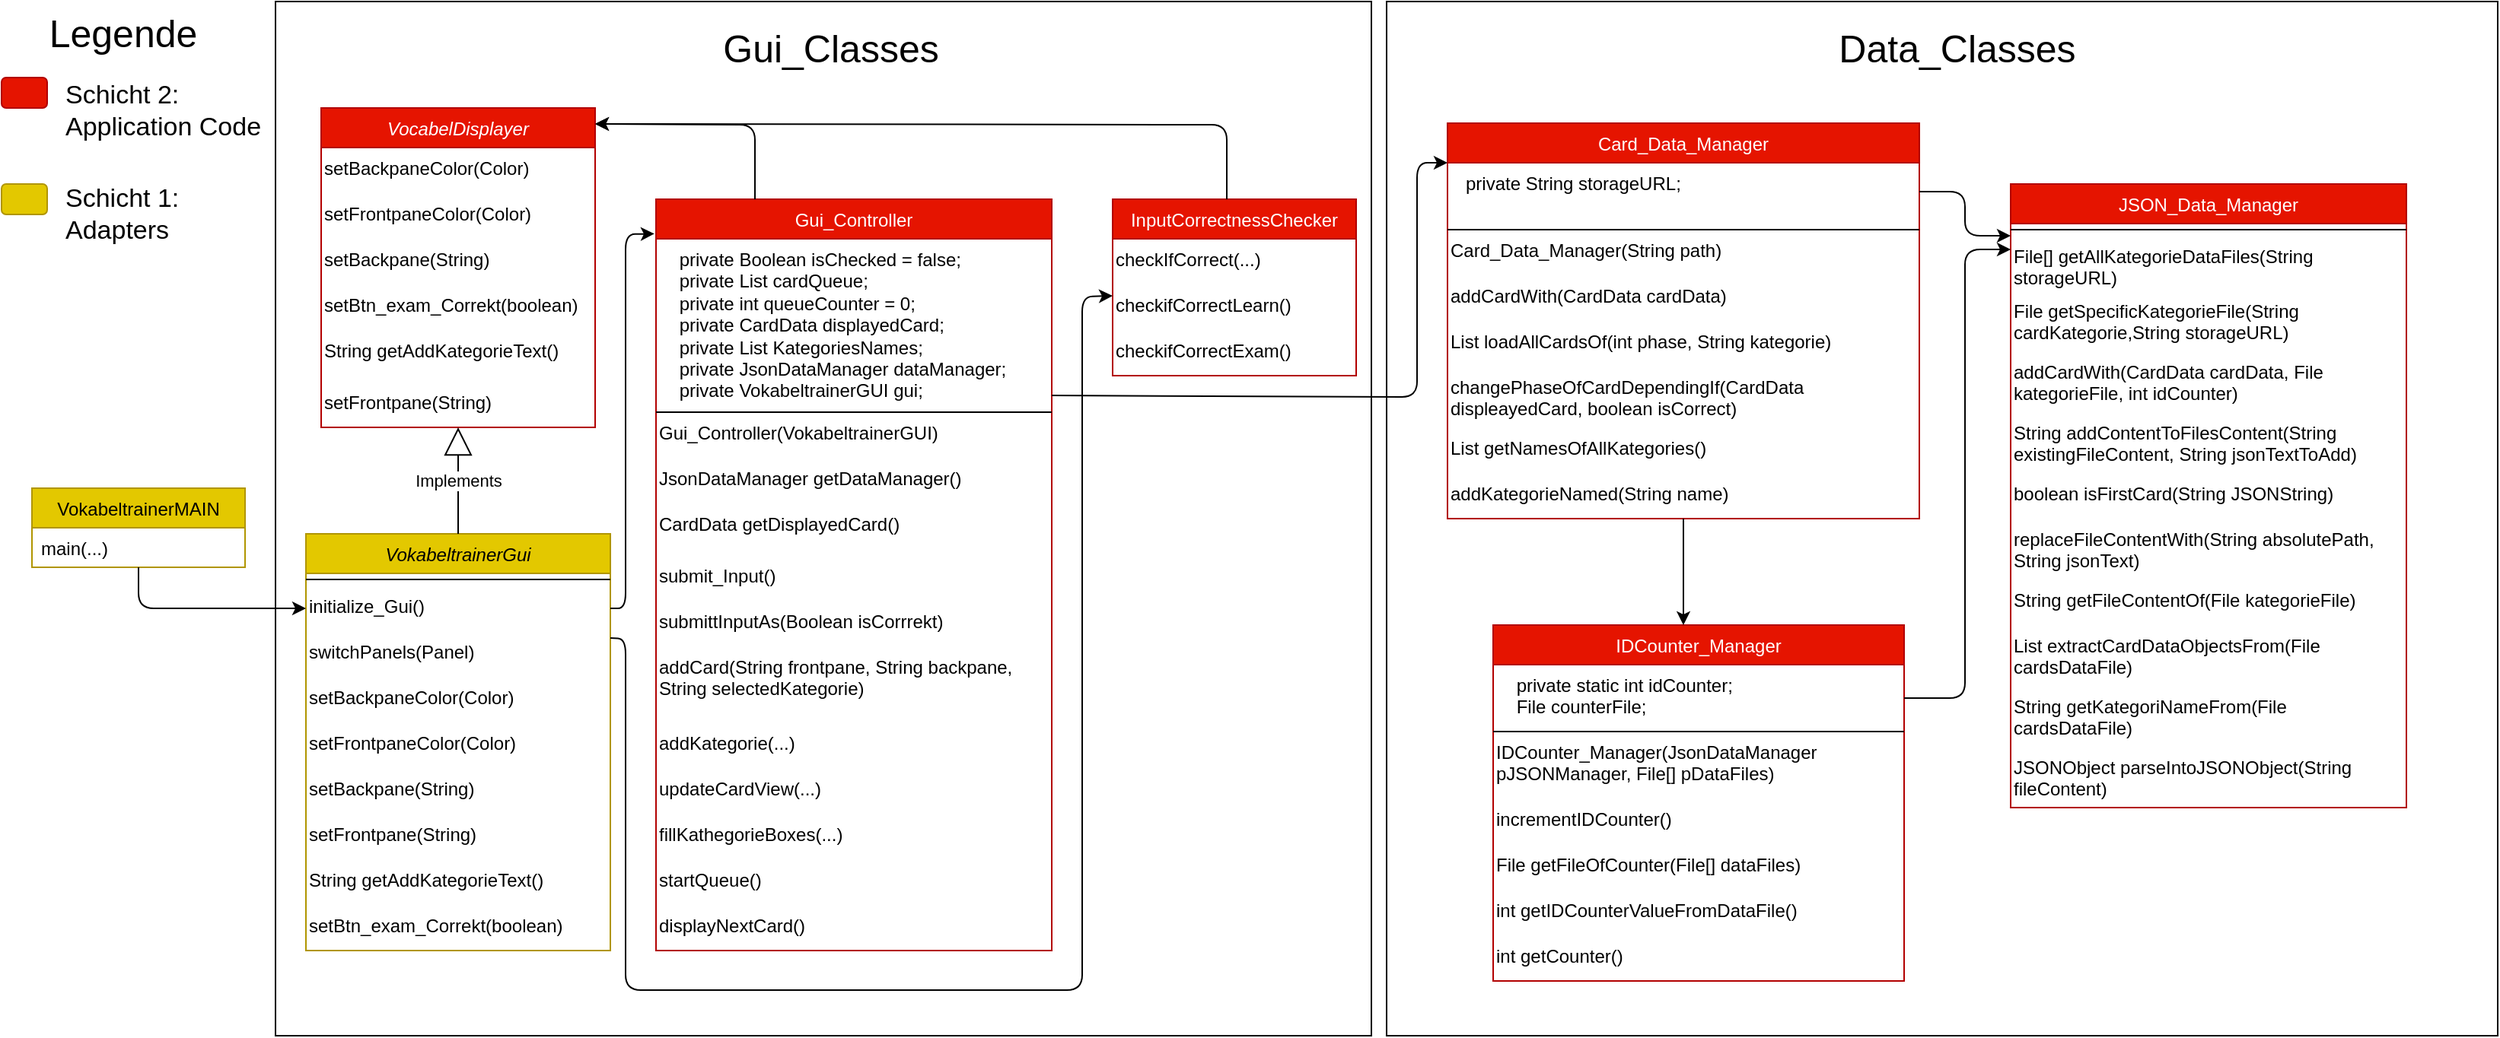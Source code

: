 <mxfile version="14.6.13" type="device"><diagram id="C5RBs43oDa-KdzZeNtuy" name="Page-1"><mxGraphModel dx="1678" dy="936" grid="1" gridSize="10" guides="1" tooltips="1" connect="1" arrows="1" fold="1" page="1" pageScale="1" pageWidth="827" pageHeight="1169" math="0" shadow="0"><root><mxCell id="WIyWlLk6GJQsqaUBKTNV-0"/><mxCell id="WIyWlLk6GJQsqaUBKTNV-1" parent="WIyWlLk6GJQsqaUBKTNV-0"/><mxCell id="OLLbYFd8xqvwKWVNa1sD-29" value="" style="rounded=0;whiteSpace=wrap;html=1;" vertex="1" parent="WIyWlLk6GJQsqaUBKTNV-1"><mxGeometry x="950" y="30" width="730" height="680" as="geometry"/></mxCell><mxCell id="OLLbYFd8xqvwKWVNa1sD-30" value="Data_Classes" style="text;html=1;strokeColor=none;fillColor=none;align=center;verticalAlign=middle;whiteSpace=wrap;rounded=0;fontSize=25;" vertex="1" parent="WIyWlLk6GJQsqaUBKTNV-1"><mxGeometry x="1230" y="50" width="190" height="20" as="geometry"/></mxCell><mxCell id="OLLbYFd8xqvwKWVNa1sD-19" value="" style="rounded=0;whiteSpace=wrap;html=1;" vertex="1" parent="WIyWlLk6GJQsqaUBKTNV-1"><mxGeometry x="220" y="30" width="720" height="680" as="geometry"/></mxCell><mxCell id="Ei_virN8IBHYF0WvSXCe-0" value="VokabeltrainerGui" style="swimlane;fontStyle=2;align=center;verticalAlign=top;childLayout=stackLayout;horizontal=1;startSize=26;horizontalStack=0;resizeParent=1;resizeLast=0;collapsible=1;marginBottom=0;rounded=0;shadow=0;strokeWidth=1;fillColor=#e3c800;strokeColor=#B09500;fontColor=#000000;" parent="WIyWlLk6GJQsqaUBKTNV-1" vertex="1"><mxGeometry x="240" y="380" width="200" height="274" as="geometry"><mxRectangle x="230" y="140" width="160" height="26" as="alternateBounds"/></mxGeometry></mxCell><mxCell id="Ei_virN8IBHYF0WvSXCe-1" value="" style="line;html=1;strokeWidth=1;align=left;verticalAlign=middle;spacingTop=-1;spacingLeft=3;spacingRight=3;rotatable=0;labelPosition=right;points=[];portConstraint=eastwest;" parent="Ei_virN8IBHYF0WvSXCe-0" vertex="1"><mxGeometry y="26" width="200" height="8" as="geometry"/></mxCell><mxCell id="Ei_virN8IBHYF0WvSXCe-3" value="initialize_Gui()" style="text;whiteSpace=wrap;html=1;" parent="Ei_virN8IBHYF0WvSXCe-0" vertex="1"><mxGeometry y="34" width="200" height="30" as="geometry"/></mxCell><mxCell id="Ei_virN8IBHYF0WvSXCe-7" value="switchPanels(Panel)" style="text;whiteSpace=wrap;html=1;" parent="Ei_virN8IBHYF0WvSXCe-0" vertex="1"><mxGeometry y="64" width="200" height="30" as="geometry"/></mxCell><mxCell id="Ei_virN8IBHYF0WvSXCe-23" value="setBackpaneColor(Color)" style="text;whiteSpace=wrap;html=1;" parent="Ei_virN8IBHYF0WvSXCe-0" vertex="1"><mxGeometry y="94" width="200" height="30" as="geometry"/></mxCell><mxCell id="Ei_virN8IBHYF0WvSXCe-24" value="setFrontpaneColor(Color)" style="text;whiteSpace=wrap;html=1;" parent="Ei_virN8IBHYF0WvSXCe-0" vertex="1"><mxGeometry y="124" width="200" height="30" as="geometry"/></mxCell><mxCell id="Ei_virN8IBHYF0WvSXCe-25" value="setBackpane(String)" style="text;whiteSpace=wrap;html=1;" parent="Ei_virN8IBHYF0WvSXCe-0" vertex="1"><mxGeometry y="154" width="200" height="30" as="geometry"/></mxCell><mxCell id="Ei_virN8IBHYF0WvSXCe-26" value="setFrontpane(String)" style="text;whiteSpace=wrap;html=1;" parent="Ei_virN8IBHYF0WvSXCe-0" vertex="1"><mxGeometry y="184" width="200" height="30" as="geometry"/></mxCell><mxCell id="Ei_virN8IBHYF0WvSXCe-29" value="String getAddKategorieText()" style="text;whiteSpace=wrap;html=1;" parent="Ei_virN8IBHYF0WvSXCe-0" vertex="1"><mxGeometry y="214" width="200" height="30" as="geometry"/></mxCell><mxCell id="Ei_virN8IBHYF0WvSXCe-30" value="setBtn_exam_Correkt(boolean)" style="text;whiteSpace=wrap;html=1;" parent="Ei_virN8IBHYF0WvSXCe-0" vertex="1"><mxGeometry y="244" width="200" height="30" as="geometry"/></mxCell><mxCell id="Ei_virN8IBHYF0WvSXCe-18" value="VokabeltrainerMAIN" style="swimlane;fontStyle=0;childLayout=stackLayout;horizontal=1;startSize=26;fillColor=#e3c800;horizontalStack=0;resizeParent=1;resizeParentMax=0;resizeLast=0;collapsible=1;marginBottom=0;strokeColor=#B09500;fontColor=#000000;" parent="WIyWlLk6GJQsqaUBKTNV-1" vertex="1"><mxGeometry x="60" y="350" width="140" height="52" as="geometry"/></mxCell><mxCell id="Ei_virN8IBHYF0WvSXCe-2" value="main(...)" style="text;align=left;verticalAlign=top;spacingLeft=4;spacingRight=4;overflow=hidden;rotatable=0;points=[[0,0.5],[1,0.5]];portConstraint=eastwest;" parent="Ei_virN8IBHYF0WvSXCe-18" vertex="1"><mxGeometry y="26" width="140" height="26" as="geometry"/></mxCell><mxCell id="Ei_virN8IBHYF0WvSXCe-22" value="" style="endArrow=classic;html=1;exitX=0.5;exitY=1;exitDx=0;exitDy=0;entryX=0;entryY=0.5;entryDx=0;entryDy=0;" parent="WIyWlLk6GJQsqaUBKTNV-1" source="Ei_virN8IBHYF0WvSXCe-18" target="Ei_virN8IBHYF0WvSXCe-3" edge="1"><mxGeometry width="50" height="50" relative="1" as="geometry"><mxPoint x="390" y="420" as="sourcePoint"/><mxPoint x="313" y="150" as="targetPoint"/><Array as="points"><mxPoint x="130" y="429"/></Array></mxGeometry></mxCell><mxCell id="Ei_virN8IBHYF0WvSXCe-32" value="Gui_Controller" style="swimlane;fontStyle=0;childLayout=stackLayout;horizontal=1;startSize=26;fillColor=#e51400;horizontalStack=0;resizeParent=1;resizeParentMax=0;resizeLast=0;collapsible=1;marginBottom=0;strokeColor=#B20000;fontColor=#ffffff;" parent="WIyWlLk6GJQsqaUBKTNV-1" vertex="1"><mxGeometry x="470" y="160" width="260" height="494" as="geometry"/></mxCell><mxCell id="Ei_virN8IBHYF0WvSXCe-34" value="&amp;nbsp;&amp;nbsp;&amp;nbsp; private Boolean isChecked = false;&lt;br&gt;&amp;nbsp;&amp;nbsp; &amp;nbsp;private List cardQueue;&lt;br&gt;&amp;nbsp;&amp;nbsp; &amp;nbsp;private int queueCounter = 0;&lt;br&gt;&amp;nbsp;&amp;nbsp; &amp;nbsp;private CardData displayedCard;&lt;br&gt;&amp;nbsp;&amp;nbsp; &amp;nbsp;private List KategoriesNames;&lt;br&gt;&amp;nbsp;&amp;nbsp; &amp;nbsp;private JsonDataManager dataManager;&lt;br&gt;&amp;nbsp;&amp;nbsp; &amp;nbsp;private VokabeltrainerGUI gui;" style="text;whiteSpace=wrap;html=1;" parent="Ei_virN8IBHYF0WvSXCe-32" vertex="1"><mxGeometry y="26" width="260" height="114" as="geometry"/></mxCell><mxCell id="Ei_virN8IBHYF0WvSXCe-35" value="Gui_Controller(VokabeltrainerGUI)" style="text;whiteSpace=wrap;html=1;" parent="Ei_virN8IBHYF0WvSXCe-32" vertex="1"><mxGeometry y="140" width="260" height="30" as="geometry"/></mxCell><mxCell id="Ei_virN8IBHYF0WvSXCe-39" value="JsonDataManager getDataManager()" style="text;whiteSpace=wrap;html=1;" parent="Ei_virN8IBHYF0WvSXCe-32" vertex="1"><mxGeometry y="170" width="260" height="30" as="geometry"/></mxCell><mxCell id="Ei_virN8IBHYF0WvSXCe-38" value="CardData getDisplayedCard()" style="text;whiteSpace=wrap;html=1;" parent="Ei_virN8IBHYF0WvSXCe-32" vertex="1"><mxGeometry y="200" width="260" height="34" as="geometry"/></mxCell><mxCell id="Ei_virN8IBHYF0WvSXCe-40" value="submit_Input()" style="text;whiteSpace=wrap;html=1;" parent="Ei_virN8IBHYF0WvSXCe-32" vertex="1"><mxGeometry y="234" width="260" height="30" as="geometry"/></mxCell><mxCell id="Ei_virN8IBHYF0WvSXCe-41" value="submittInputAs(Boolean isCorrrekt)" style="text;whiteSpace=wrap;html=1;" parent="Ei_virN8IBHYF0WvSXCe-32" vertex="1"><mxGeometry y="264" width="260" height="30" as="geometry"/></mxCell><mxCell id="Ei_virN8IBHYF0WvSXCe-43" value="addCard(String frontpane, String backpane, String selectedKategorie)" style="text;whiteSpace=wrap;html=1;" parent="Ei_virN8IBHYF0WvSXCe-32" vertex="1"><mxGeometry y="294" width="260" height="50" as="geometry"/></mxCell><mxCell id="Ei_virN8IBHYF0WvSXCe-44" value="addKategorie(...)" style="text;whiteSpace=wrap;html=1;" parent="Ei_virN8IBHYF0WvSXCe-32" vertex="1"><mxGeometry y="344" width="260" height="30" as="geometry"/></mxCell><mxCell id="Ei_virN8IBHYF0WvSXCe-6" value="updateCardView(...)" style="text;whiteSpace=wrap;html=1;" parent="Ei_virN8IBHYF0WvSXCe-32" vertex="1"><mxGeometry y="374" width="260" height="30" as="geometry"/></mxCell><mxCell id="Ei_virN8IBHYF0WvSXCe-5" value="fillKathegorieBoxes(...)" style="text;whiteSpace=wrap;html=1;" parent="Ei_virN8IBHYF0WvSXCe-32" vertex="1"><mxGeometry y="404" width="260" height="30" as="geometry"/></mxCell><mxCell id="Ei_virN8IBHYF0WvSXCe-8" value="startQueue()" style="text;whiteSpace=wrap;html=1;" parent="Ei_virN8IBHYF0WvSXCe-32" vertex="1"><mxGeometry y="434" width="260" height="30" as="geometry"/></mxCell><mxCell id="Ei_virN8IBHYF0WvSXCe-4" value="displayNextCard()" style="text;whiteSpace=wrap;html=1;" parent="Ei_virN8IBHYF0WvSXCe-32" vertex="1"><mxGeometry y="464" width="260" height="30" as="geometry"/></mxCell><mxCell id="Ei_virN8IBHYF0WvSXCe-31" style="edgeStyle=orthogonalEdgeStyle;rounded=0;orthogonalLoop=1;jettySize=auto;html=1;exitX=0.5;exitY=1;exitDx=0;exitDy=0;" parent="Ei_virN8IBHYF0WvSXCe-32" source="Ei_virN8IBHYF0WvSXCe-8" target="Ei_virN8IBHYF0WvSXCe-8" edge="1"><mxGeometry relative="1" as="geometry"/></mxCell><mxCell id="TLbADwIl20d3i_ocmZLL-17" value="" style="endArrow=none;html=1;exitX=1;exitY=0;exitDx=0;exitDy=0;entryX=0;entryY=0;entryDx=0;entryDy=0;" parent="Ei_virN8IBHYF0WvSXCe-32" source="Ei_virN8IBHYF0WvSXCe-35" target="Ei_virN8IBHYF0WvSXCe-35" edge="1"><mxGeometry width="50" height="50" relative="1" as="geometry"><mxPoint x="-110" y="370" as="sourcePoint"/><mxPoint x="-60" y="320" as="targetPoint"/></mxGeometry></mxCell><mxCell id="Ei_virN8IBHYF0WvSXCe-36" value="" style="endArrow=classic;html=1;exitX=0.25;exitY=0;exitDx=0;exitDy=0;entryX=1;entryY=0.05;entryDx=0;entryDy=0;entryPerimeter=0;" parent="WIyWlLk6GJQsqaUBKTNV-1" source="Ei_virN8IBHYF0WvSXCe-32" target="TLbADwIl20d3i_ocmZLL-0" edge="1"><mxGeometry width="50" height="50" relative="1" as="geometry"><mxPoint x="400" y="450" as="sourcePoint"/><mxPoint x="490" y="110" as="targetPoint"/><Array as="points"><mxPoint x="535" y="111"/></Array></mxGeometry></mxCell><mxCell id="Ei_virN8IBHYF0WvSXCe-37" value="" style="endArrow=classic;html=1;exitX=1;exitY=0.5;exitDx=0;exitDy=0;entryX=-0.004;entryY=0.046;entryDx=0;entryDy=0;entryPerimeter=0;" parent="WIyWlLk6GJQsqaUBKTNV-1" source="Ei_virN8IBHYF0WvSXCe-3" target="Ei_virN8IBHYF0WvSXCe-32" edge="1"><mxGeometry width="50" height="50" relative="1" as="geometry"><mxPoint x="400" y="450" as="sourcePoint"/><mxPoint x="450" y="400" as="targetPoint"/><Array as="points"><mxPoint x="450" y="429"/><mxPoint x="450" y="183"/></Array></mxGeometry></mxCell><mxCell id="TLbADwIl20d3i_ocmZLL-0" value="VocabelDisplayer" style="swimlane;fontStyle=2;childLayout=stackLayout;horizontal=1;startSize=26;fillColor=#e51400;horizontalStack=0;resizeParent=1;resizeParentMax=0;resizeLast=0;collapsible=1;marginBottom=0;strokeColor=#B20000;fontColor=#ffffff;" parent="WIyWlLk6GJQsqaUBKTNV-1" vertex="1"><mxGeometry x="250" y="100" width="180" height="210" as="geometry"/></mxCell><mxCell id="TLbADwIl20d3i_ocmZLL-2" value="setBackpaneColor(Color)" style="text;whiteSpace=wrap;html=1;" parent="TLbADwIl20d3i_ocmZLL-0" vertex="1"><mxGeometry y="26" width="180" height="30" as="geometry"/></mxCell><mxCell id="TLbADwIl20d3i_ocmZLL-3" value="setFrontpaneColor(Color)" style="text;whiteSpace=wrap;html=1;" parent="TLbADwIl20d3i_ocmZLL-0" vertex="1"><mxGeometry y="56" width="180" height="30" as="geometry"/></mxCell><mxCell id="TLbADwIl20d3i_ocmZLL-4" value="setBackpane(String)" style="text;whiteSpace=wrap;html=1;" parent="TLbADwIl20d3i_ocmZLL-0" vertex="1"><mxGeometry y="86" width="180" height="30" as="geometry"/></mxCell><mxCell id="TLbADwIl20d3i_ocmZLL-7" value="setBtn_exam_Correkt(boolean)" style="text;whiteSpace=wrap;html=1;" parent="TLbADwIl20d3i_ocmZLL-0" vertex="1"><mxGeometry y="116" width="180" height="30" as="geometry"/></mxCell><mxCell id="TLbADwIl20d3i_ocmZLL-6" value="String getAddKategorieText()" style="text;whiteSpace=wrap;html=1;" parent="TLbADwIl20d3i_ocmZLL-0" vertex="1"><mxGeometry y="146" width="180" height="34" as="geometry"/></mxCell><mxCell id="TLbADwIl20d3i_ocmZLL-5" value="setFrontpane(String)" style="text;whiteSpace=wrap;html=1;" parent="TLbADwIl20d3i_ocmZLL-0" vertex="1"><mxGeometry y="180" width="180" height="30" as="geometry"/></mxCell><mxCell id="TLbADwIl20d3i_ocmZLL-15" value="InputCorrectnessChecker" style="swimlane;fontStyle=0;childLayout=stackLayout;horizontal=1;startSize=26;fillColor=#e51400;horizontalStack=0;resizeParent=1;resizeParentMax=0;resizeLast=0;collapsible=1;marginBottom=0;strokeColor=#B20000;fontColor=#ffffff;" parent="WIyWlLk6GJQsqaUBKTNV-1" vertex="1"><mxGeometry x="770" y="160" width="160" height="116" as="geometry"/></mxCell><mxCell id="TLbADwIl20d3i_ocmZLL-14" value="checkIfCorrect(...)" style="text;whiteSpace=wrap;html=1;" parent="TLbADwIl20d3i_ocmZLL-15" vertex="1"><mxGeometry y="26" width="160" height="30" as="geometry"/></mxCell><mxCell id="TLbADwIl20d3i_ocmZLL-13" value="checkifCorrectLearn()" style="text;whiteSpace=wrap;html=1;" parent="TLbADwIl20d3i_ocmZLL-15" vertex="1"><mxGeometry y="56" width="160" height="30" as="geometry"/></mxCell><mxCell id="TLbADwIl20d3i_ocmZLL-12" value="checkifCorrectExam()" style="text;whiteSpace=wrap;html=1;" parent="TLbADwIl20d3i_ocmZLL-15" vertex="1"><mxGeometry y="86" width="160" height="30" as="geometry"/></mxCell><mxCell id="TLbADwIl20d3i_ocmZLL-18" value="" style="endArrow=classic;html=1;entryX=0;entryY=0.25;entryDx=0;entryDy=0;exitX=1;exitY=0.25;exitDx=0;exitDy=0;" parent="WIyWlLk6GJQsqaUBKTNV-1" source="Ei_virN8IBHYF0WvSXCe-0" target="TLbADwIl20d3i_ocmZLL-13" edge="1"><mxGeometry width="50" height="50" relative="1" as="geometry"><mxPoint x="480" y="440" as="sourcePoint"/><mxPoint x="868.96" y="300.46" as="targetPoint"/><Array as="points"><mxPoint x="450" y="449"/><mxPoint x="450" y="680"/><mxPoint x="750" y="680"/><mxPoint x="750" y="224"/></Array></mxGeometry></mxCell><mxCell id="TLbADwIl20d3i_ocmZLL-19" value="" style="endArrow=classic;html=1;exitX=0.25;exitY=0;exitDx=0;exitDy=0;entryX=1;entryY=0.05;entryDx=0;entryDy=0;entryPerimeter=0;" parent="WIyWlLk6GJQsqaUBKTNV-1" target="TLbADwIl20d3i_ocmZLL-0" edge="1"><mxGeometry width="50" height="50" relative="1" as="geometry"><mxPoint x="845" y="160" as="sourcePoint"/><mxPoint x="690" y="110.5" as="targetPoint"/><Array as="points"><mxPoint x="845" y="111"/></Array></mxGeometry></mxCell><mxCell id="TLbADwIl20d3i_ocmZLL-20" value="Implements" style="endArrow=block;endSize=16;endFill=0;html=1;exitX=0.5;exitY=0;exitDx=0;exitDy=0;entryX=0.5;entryY=1;entryDx=0;entryDy=0;" parent="WIyWlLk6GJQsqaUBKTNV-1" source="Ei_virN8IBHYF0WvSXCe-0" target="TLbADwIl20d3i_ocmZLL-5" edge="1"><mxGeometry width="160" relative="1" as="geometry"><mxPoint x="350" y="510" as="sourcePoint"/><mxPoint x="510" y="510" as="targetPoint"/></mxGeometry></mxCell><mxCell id="TLbADwIl20d3i_ocmZLL-21" value="Legende" style="text;html=1;strokeColor=none;fillColor=none;align=center;verticalAlign=middle;whiteSpace=wrap;rounded=0;fontSize=25;" parent="WIyWlLk6GJQsqaUBKTNV-1" vertex="1"><mxGeometry x="100" y="40" width="40" height="20" as="geometry"/></mxCell><mxCell id="TLbADwIl20d3i_ocmZLL-22" value="" style="rounded=1;whiteSpace=wrap;html=1;fontSize=25;fillColor=#e51400;strokeColor=#B20000;fontColor=#ffffff;" parent="WIyWlLk6GJQsqaUBKTNV-1" vertex="1"><mxGeometry x="40" y="80" width="30" height="20" as="geometry"/></mxCell><mxCell id="TLbADwIl20d3i_ocmZLL-23" value="" style="rounded=1;whiteSpace=wrap;html=1;fontSize=25;fillColor=#e3c800;strokeColor=#B09500;fontColor=#000000;" parent="WIyWlLk6GJQsqaUBKTNV-1" vertex="1"><mxGeometry x="40" y="150" width="30" height="20" as="geometry"/></mxCell><mxCell id="TLbADwIl20d3i_ocmZLL-24" value="&lt;div&gt;&lt;span style=&quot;left: 214.347px ; top: 133.873px ; font-size: 17px ; font-family: sans-serif ; transform: scalex(0.996)&quot; dir=&quot;ltr&quot;&gt;Schicht 2: Application Code&lt;/span&gt;&lt;/div&gt;" style="text;html=1;strokeColor=none;fillColor=none;align=left;verticalAlign=middle;whiteSpace=wrap;rounded=0;fontSize=17;" parent="WIyWlLk6GJQsqaUBKTNV-1" vertex="1"><mxGeometry x="80" y="77" width="140" height="50" as="geometry"/></mxCell><mxCell id="TLbADwIl20d3i_ocmZLL-25" value="&lt;span style=&quot;left: 345.023px ; top: 133.873px ; font-size: 17px ; font-family: sans-serif ; transform: scalex(0.994)&quot; dir=&quot;ltr&quot;&gt;Schicht 1: Adapters&lt;/span&gt;" style="text;html=1;strokeColor=none;fillColor=none;align=left;verticalAlign=middle;whiteSpace=wrap;rounded=0;fontSize=17;" parent="WIyWlLk6GJQsqaUBKTNV-1" vertex="1"><mxGeometry x="80" y="160" width="130" height="20" as="geometry"/></mxCell><mxCell id="OLLbYFd8xqvwKWVNa1sD-0" value="JSON_Data_Manager" style="swimlane;fontStyle=0;align=center;verticalAlign=top;childLayout=stackLayout;horizontal=1;startSize=26;horizontalStack=0;resizeParent=1;resizeLast=0;collapsible=1;marginBottom=0;rounded=0;shadow=0;strokeWidth=1;fillColor=#e51400;strokeColor=#B20000;fontColor=#ffffff;" vertex="1" parent="WIyWlLk6GJQsqaUBKTNV-1"><mxGeometry x="1360" y="150" width="260" height="410" as="geometry"><mxRectangle x="130" y="380" width="160" height="26" as="alternateBounds"/></mxGeometry></mxCell><mxCell id="OLLbYFd8xqvwKWVNa1sD-1" value="" style="line;html=1;strokeWidth=1;align=left;verticalAlign=middle;spacingTop=-1;spacingLeft=3;spacingRight=3;rotatable=0;labelPosition=right;points=[];portConstraint=eastwest;" vertex="1" parent="OLLbYFd8xqvwKWVNa1sD-0"><mxGeometry y="26" width="260" height="8" as="geometry"/></mxCell><mxCell id="OLLbYFd8xqvwKWVNa1sD-46" value="File[] getAllKategorieDataFiles(String storageURL)" style="text;whiteSpace=wrap;html=1;" vertex="1" parent="OLLbYFd8xqvwKWVNa1sD-0"><mxGeometry y="34" width="260" height="36" as="geometry"/></mxCell><mxCell id="OLLbYFd8xqvwKWVNa1sD-47" value="File getSpecificKategorieFile(String cardKategorie,String storageURL)" style="text;whiteSpace=wrap;html=1;" vertex="1" parent="OLLbYFd8xqvwKWVNa1sD-0"><mxGeometry y="70" width="260" height="40" as="geometry"/></mxCell><mxCell id="OLLbYFd8xqvwKWVNa1sD-48" value="addCardWith(CardData cardData, File kategorieFile, int idCounter)" style="text;whiteSpace=wrap;html=1;" vertex="1" parent="OLLbYFd8xqvwKWVNa1sD-0"><mxGeometry y="110" width="260" height="40" as="geometry"/></mxCell><mxCell id="OLLbYFd8xqvwKWVNa1sD-49" value="String addContentToFilesContent(String existingFileContent, String jsonTextToAdd)" style="text;whiteSpace=wrap;html=1;" vertex="1" parent="OLLbYFd8xqvwKWVNa1sD-0"><mxGeometry y="150" width="260" height="40" as="geometry"/></mxCell><mxCell id="OLLbYFd8xqvwKWVNa1sD-50" value="boolean isFirstCard(String JSONString)" style="text;whiteSpace=wrap;html=1;" vertex="1" parent="OLLbYFd8xqvwKWVNa1sD-0"><mxGeometry y="190" width="260" height="30" as="geometry"/></mxCell><mxCell id="OLLbYFd8xqvwKWVNa1sD-51" value="replaceFileContentWith(String absolutePath, String jsonText)" style="text;whiteSpace=wrap;html=1;" vertex="1" parent="OLLbYFd8xqvwKWVNa1sD-0"><mxGeometry y="220" width="260" height="40" as="geometry"/></mxCell><mxCell id="OLLbYFd8xqvwKWVNa1sD-52" value="String getFileContentOf(File kategorieFile)" style="text;whiteSpace=wrap;html=1;" vertex="1" parent="OLLbYFd8xqvwKWVNa1sD-0"><mxGeometry y="260" width="260" height="30" as="geometry"/></mxCell><mxCell id="OLLbYFd8xqvwKWVNa1sD-53" value="List&lt;CardData&gt; extractCardDataObjectsFrom(File cardsDataFile)" style="text;whiteSpace=wrap;html=1;" vertex="1" parent="OLLbYFd8xqvwKWVNa1sD-0"><mxGeometry y="290" width="260" height="40" as="geometry"/></mxCell><mxCell id="OLLbYFd8xqvwKWVNa1sD-54" value="String getKategoriNameFrom(File cardsDataFile)" style="text;whiteSpace=wrap;html=1;" vertex="1" parent="OLLbYFd8xqvwKWVNa1sD-0"><mxGeometry y="330" width="260" height="40" as="geometry"/></mxCell><mxCell id="OLLbYFd8xqvwKWVNa1sD-55" value="JSONObject parseIntoJSONObject(String fileContent)" style="text;whiteSpace=wrap;html=1;" vertex="1" parent="OLLbYFd8xqvwKWVNa1sD-0"><mxGeometry y="370" width="260" height="40" as="geometry"/></mxCell><mxCell id="OLLbYFd8xqvwKWVNa1sD-20" value="Gui_Classes" style="text;html=1;strokeColor=none;fillColor=none;align=center;verticalAlign=middle;whiteSpace=wrap;rounded=0;fontSize=25;" vertex="1" parent="WIyWlLk6GJQsqaUBKTNV-1"><mxGeometry x="490" y="50" width="190" height="20" as="geometry"/></mxCell><mxCell id="OLLbYFd8xqvwKWVNa1sD-21" value="Card_Data_Manager" style="swimlane;fontStyle=0;childLayout=stackLayout;horizontal=1;startSize=26;fillColor=#e51400;horizontalStack=0;resizeParent=1;resizeParentMax=0;resizeLast=0;collapsible=1;marginBottom=0;strokeColor=#B20000;fontColor=#ffffff;" vertex="1" parent="WIyWlLk6GJQsqaUBKTNV-1"><mxGeometry x="990" y="110" width="310" height="260" as="geometry"/></mxCell><mxCell id="OLLbYFd8xqvwKWVNa1sD-31" value="&lt;div&gt;&amp;nbsp;&amp;nbsp; private String storageURL;&lt;/div&gt;" style="text;whiteSpace=wrap;html=1;" vertex="1" parent="OLLbYFd8xqvwKWVNa1sD-21"><mxGeometry y="26" width="310" height="44" as="geometry"/></mxCell><mxCell id="OLLbYFd8xqvwKWVNa1sD-32" value="" style="endArrow=none;html=1;entryX=0;entryY=0;entryDx=0;entryDy=0;exitX=1;exitY=0;exitDx=0;exitDy=0;" edge="1" parent="OLLbYFd8xqvwKWVNa1sD-21" source="OLLbYFd8xqvwKWVNa1sD-33" target="OLLbYFd8xqvwKWVNa1sD-33"><mxGeometry width="50" height="50" relative="1" as="geometry"><mxPoint x="310" y="95" as="sourcePoint"/><mxPoint x="4.547e-13" y="94.5" as="targetPoint"/></mxGeometry></mxCell><mxCell id="OLLbYFd8xqvwKWVNa1sD-33" value="Card_Data_Manager(String path)" style="text;whiteSpace=wrap;html=1;" vertex="1" parent="OLLbYFd8xqvwKWVNa1sD-21"><mxGeometry y="70" width="310" height="30" as="geometry"/></mxCell><mxCell id="OLLbYFd8xqvwKWVNa1sD-34" value="addCardWith(CardData cardData)" style="text;whiteSpace=wrap;html=1;" vertex="1" parent="OLLbYFd8xqvwKWVNa1sD-21"><mxGeometry y="100" width="310" height="30" as="geometry"/></mxCell><mxCell id="OLLbYFd8xqvwKWVNa1sD-35" value="List&lt;CardData&gt; loadAllCardsOf(int phase, String kategorie)" style="text;whiteSpace=wrap;html=1;" vertex="1" parent="OLLbYFd8xqvwKWVNa1sD-21"><mxGeometry y="130" width="310" height="30" as="geometry"/></mxCell><mxCell id="OLLbYFd8xqvwKWVNa1sD-36" value="changePhaseOfCardDependingIf(CardData displeayedCard, boolean isCorrect)" style="text;whiteSpace=wrap;html=1;" vertex="1" parent="OLLbYFd8xqvwKWVNa1sD-21"><mxGeometry y="160" width="310" height="40" as="geometry"/></mxCell><mxCell id="OLLbYFd8xqvwKWVNa1sD-37" value="List&lt;String&gt; getNamesOfAllKategories()" style="text;whiteSpace=wrap;html=1;" vertex="1" parent="OLLbYFd8xqvwKWVNa1sD-21"><mxGeometry y="200" width="310" height="30" as="geometry"/></mxCell><mxCell id="OLLbYFd8xqvwKWVNa1sD-38" value="addKategorieNamed(String name)" style="text;whiteSpace=wrap;html=1;" vertex="1" parent="OLLbYFd8xqvwKWVNa1sD-21"><mxGeometry y="230" width="310" height="30" as="geometry"/></mxCell><mxCell id="OLLbYFd8xqvwKWVNa1sD-25" value="IDCounter_Manager" style="swimlane;fontStyle=0;childLayout=stackLayout;horizontal=1;startSize=26;fillColor=#e51400;horizontalStack=0;resizeParent=1;resizeParentMax=0;resizeLast=0;collapsible=1;marginBottom=0;strokeColor=#B20000;fontColor=#ffffff;" vertex="1" parent="WIyWlLk6GJQsqaUBKTNV-1"><mxGeometry x="1020" y="440" width="270" height="234" as="geometry"/></mxCell><mxCell id="OLLbYFd8xqvwKWVNa1sD-39" value="&amp;nbsp;&amp;nbsp;&amp;nbsp; private static int idCounter;&lt;br&gt;&amp;nbsp;&amp;nbsp; &amp;nbsp;File counterFile;" style="text;whiteSpace=wrap;html=1;" vertex="1" parent="OLLbYFd8xqvwKWVNa1sD-25"><mxGeometry y="26" width="270" height="44" as="geometry"/></mxCell><mxCell id="OLLbYFd8xqvwKWVNa1sD-41" value="" style="endArrow=none;html=1;entryX=0;entryY=0;entryDx=0;entryDy=0;exitX=1;exitY=0;exitDx=0;exitDy=0;" edge="1" parent="OLLbYFd8xqvwKWVNa1sD-25" source="OLLbYFd8xqvwKWVNa1sD-40" target="OLLbYFd8xqvwKWVNa1sD-40"><mxGeometry width="50" height="50" relative="1" as="geometry"><mxPoint x="560" y="320" as="sourcePoint"/><mxPoint x="-80" y="350" as="targetPoint"/></mxGeometry></mxCell><mxCell id="OLLbYFd8xqvwKWVNa1sD-40" value="IDCounter_Manager(JsonDataManager pJSONManager, File[] pDataFiles)" style="text;whiteSpace=wrap;html=1;" vertex="1" parent="OLLbYFd8xqvwKWVNa1sD-25"><mxGeometry y="70" width="270" height="44" as="geometry"/></mxCell><mxCell id="OLLbYFd8xqvwKWVNa1sD-42" value="incrementIDCounter()" style="text;whiteSpace=wrap;html=1;" vertex="1" parent="OLLbYFd8xqvwKWVNa1sD-25"><mxGeometry y="114" width="270" height="30" as="geometry"/></mxCell><mxCell id="OLLbYFd8xqvwKWVNa1sD-43" value="File getFileOfCounter(File[] dataFiles)" style="text;whiteSpace=wrap;html=1;" vertex="1" parent="OLLbYFd8xqvwKWVNa1sD-25"><mxGeometry y="144" width="270" height="30" as="geometry"/></mxCell><mxCell id="OLLbYFd8xqvwKWVNa1sD-44" value="int getIDCounterValueFromDataFile()" style="text;whiteSpace=wrap;html=1;" vertex="1" parent="OLLbYFd8xqvwKWVNa1sD-25"><mxGeometry y="174" width="270" height="30" as="geometry"/></mxCell><mxCell id="OLLbYFd8xqvwKWVNa1sD-45" value="int getCounter()" style="text;whiteSpace=wrap;html=1;" vertex="1" parent="OLLbYFd8xqvwKWVNa1sD-25"><mxGeometry y="204" width="270" height="30" as="geometry"/></mxCell><mxCell id="OLLbYFd8xqvwKWVNa1sD-56" value="" style="endArrow=classic;html=1;exitX=1;exitY=0.5;exitDx=0;exitDy=0;entryX=0;entryY=0.25;entryDx=0;entryDy=0;" edge="1" parent="WIyWlLk6GJQsqaUBKTNV-1" source="OLLbYFd8xqvwKWVNa1sD-39" target="OLLbYFd8xqvwKWVNa1sD-46"><mxGeometry width="50" height="50" relative="1" as="geometry"><mxPoint x="1010" y="430" as="sourcePoint"/><mxPoint x="1060" y="380" as="targetPoint"/><Array as="points"><mxPoint x="1330" y="488"/><mxPoint x="1330" y="193"/></Array></mxGeometry></mxCell><mxCell id="OLLbYFd8xqvwKWVNa1sD-57" value="" style="endArrow=classic;html=1;entryX=0;entryY=0;entryDx=0;entryDy=0;" edge="1" parent="WIyWlLk6GJQsqaUBKTNV-1" target="OLLbYFd8xqvwKWVNa1sD-46"><mxGeometry width="50" height="50" relative="1" as="geometry"><mxPoint x="1300" y="155" as="sourcePoint"/><mxPoint x="1060" y="380" as="targetPoint"/><Array as="points"><mxPoint x="1330" y="155"/><mxPoint x="1330" y="184"/></Array></mxGeometry></mxCell><mxCell id="OLLbYFd8xqvwKWVNa1sD-58" value="" style="endArrow=classic;html=1;exitX=1;exitY=0.904;exitDx=0;exitDy=0;entryX=0;entryY=0;entryDx=0;entryDy=0;exitPerimeter=0;" edge="1" parent="WIyWlLk6GJQsqaUBKTNV-1" source="Ei_virN8IBHYF0WvSXCe-34" target="OLLbYFd8xqvwKWVNa1sD-31"><mxGeometry width="50" height="50" relative="1" as="geometry"><mxPoint x="980" y="780" as="sourcePoint"/><mxPoint x="1190" y="380" as="targetPoint"/><Array as="points"><mxPoint x="970" y="290"/><mxPoint x="970" y="136"/></Array></mxGeometry></mxCell><mxCell id="OLLbYFd8xqvwKWVNa1sD-59" value="" style="endArrow=classic;html=1;exitX=0.5;exitY=1;exitDx=0;exitDy=0;" edge="1" parent="WIyWlLk6GJQsqaUBKTNV-1" source="OLLbYFd8xqvwKWVNa1sD-38"><mxGeometry width="50" height="50" relative="1" as="geometry"><mxPoint x="1140" y="430" as="sourcePoint"/><mxPoint x="1145" y="440" as="targetPoint"/></mxGeometry></mxCell></root></mxGraphModel></diagram></mxfile>